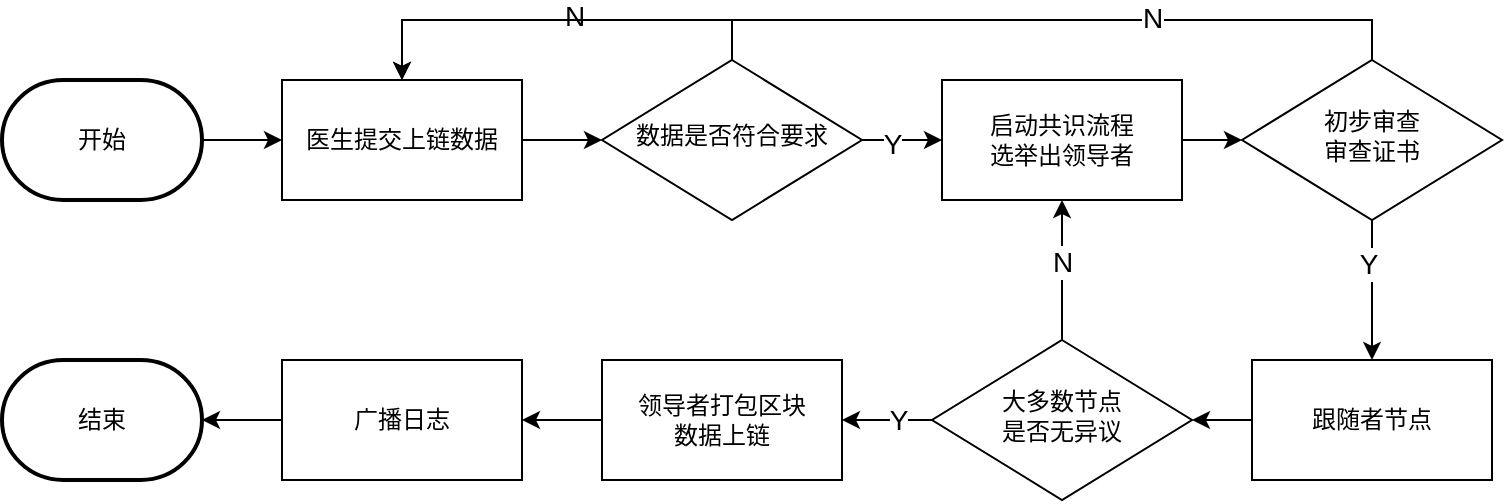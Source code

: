 <mxfile version="24.7.7">
  <diagram id="C5RBs43oDa-KdzZeNtuy" name="Page-1">
    <mxGraphModel dx="918" dy="405" grid="0" gridSize="10" guides="1" tooltips="1" connect="1" arrows="1" fold="1" page="1" pageScale="1" pageWidth="827" pageHeight="1169" background="#ffffff" math="0" shadow="0">
      <root>
        <mxCell id="WIyWlLk6GJQsqaUBKTNV-0" />
        <mxCell id="WIyWlLk6GJQsqaUBKTNV-1" parent="WIyWlLk6GJQsqaUBKTNV-0" />
        <mxCell id="4JAetmsLsJ_8fOFFl9h7-6" style="edgeStyle=orthogonalEdgeStyle;rounded=0;orthogonalLoop=1;jettySize=auto;html=1;exitX=0.5;exitY=0;exitDx=0;exitDy=0;entryX=0.5;entryY=0;entryDx=0;entryDy=0;" edge="1" parent="WIyWlLk6GJQsqaUBKTNV-1" source="WIyWlLk6GJQsqaUBKTNV-6" target="4JAetmsLsJ_8fOFFl9h7-3">
          <mxGeometry relative="1" as="geometry" />
        </mxCell>
        <mxCell id="4JAetmsLsJ_8fOFFl9h7-7" value="&lt;font style=&quot;font-size: 14px;&quot;&gt;N&lt;/font&gt;" style="edgeLabel;html=1;align=center;verticalAlign=middle;resizable=0;points=[];" vertex="1" connectable="0" parent="4JAetmsLsJ_8fOFFl9h7-6">
          <mxGeometry x="-0.079" y="-2" relative="1" as="geometry">
            <mxPoint as="offset" />
          </mxGeometry>
        </mxCell>
        <mxCell id="4JAetmsLsJ_8fOFFl9h7-10" style="edgeStyle=orthogonalEdgeStyle;rounded=0;orthogonalLoop=1;jettySize=auto;html=1;exitX=1;exitY=0.5;exitDx=0;exitDy=0;entryX=0;entryY=0.5;entryDx=0;entryDy=0;" edge="1" parent="WIyWlLk6GJQsqaUBKTNV-1" source="WIyWlLk6GJQsqaUBKTNV-6" target="4JAetmsLsJ_8fOFFl9h7-9">
          <mxGeometry relative="1" as="geometry" />
        </mxCell>
        <mxCell id="4JAetmsLsJ_8fOFFl9h7-11" value="&lt;font style=&quot;font-size: 14px;&quot;&gt;Y&lt;/font&gt;" style="edgeLabel;html=1;align=center;verticalAlign=middle;resizable=0;points=[];" vertex="1" connectable="0" parent="4JAetmsLsJ_8fOFFl9h7-10">
          <mxGeometry x="-0.251" y="-2" relative="1" as="geometry">
            <mxPoint as="offset" />
          </mxGeometry>
        </mxCell>
        <mxCell id="WIyWlLk6GJQsqaUBKTNV-6" value="数据是否符合要求" style="rhombus;whiteSpace=wrap;html=1;shadow=0;fontFamily=Helvetica;fontSize=12;align=center;strokeWidth=1;spacing=6;spacingTop=-4;" parent="WIyWlLk6GJQsqaUBKTNV-1" vertex="1">
          <mxGeometry x="340" y="50" width="130" height="80" as="geometry" />
        </mxCell>
        <mxCell id="4JAetmsLsJ_8fOFFl9h7-4" style="edgeStyle=orthogonalEdgeStyle;rounded=0;orthogonalLoop=1;jettySize=auto;html=1;exitX=1;exitY=0.5;exitDx=0;exitDy=0;exitPerimeter=0;entryX=0;entryY=0.5;entryDx=0;entryDy=0;" edge="1" parent="WIyWlLk6GJQsqaUBKTNV-1" source="4JAetmsLsJ_8fOFFl9h7-0" target="4JAetmsLsJ_8fOFFl9h7-3">
          <mxGeometry relative="1" as="geometry" />
        </mxCell>
        <mxCell id="4JAetmsLsJ_8fOFFl9h7-0" value="开始" style="strokeWidth=2;html=1;shape=mxgraph.flowchart.terminator;whiteSpace=wrap;" vertex="1" parent="WIyWlLk6GJQsqaUBKTNV-1">
          <mxGeometry x="40" y="60" width="100" height="60" as="geometry" />
        </mxCell>
        <mxCell id="4JAetmsLsJ_8fOFFl9h7-1" value="结束" style="strokeWidth=2;html=1;shape=mxgraph.flowchart.terminator;whiteSpace=wrap;" vertex="1" parent="WIyWlLk6GJQsqaUBKTNV-1">
          <mxGeometry x="40" y="200" width="100" height="60" as="geometry" />
        </mxCell>
        <mxCell id="4JAetmsLsJ_8fOFFl9h7-5" style="edgeStyle=orthogonalEdgeStyle;rounded=0;orthogonalLoop=1;jettySize=auto;html=1;exitX=1;exitY=0.5;exitDx=0;exitDy=0;entryX=0;entryY=0.5;entryDx=0;entryDy=0;" edge="1" parent="WIyWlLk6GJQsqaUBKTNV-1" source="4JAetmsLsJ_8fOFFl9h7-3" target="WIyWlLk6GJQsqaUBKTNV-6">
          <mxGeometry relative="1" as="geometry" />
        </mxCell>
        <mxCell id="4JAetmsLsJ_8fOFFl9h7-3" value="医生提交上链数据" style="rounded=0;whiteSpace=wrap;html=1;" vertex="1" parent="WIyWlLk6GJQsqaUBKTNV-1">
          <mxGeometry x="180" y="60" width="120" height="60" as="geometry" />
        </mxCell>
        <mxCell id="4JAetmsLsJ_8fOFFl9h7-13" style="edgeStyle=orthogonalEdgeStyle;rounded=0;orthogonalLoop=1;jettySize=auto;html=1;exitX=1;exitY=0.5;exitDx=0;exitDy=0;entryX=0;entryY=0.5;entryDx=0;entryDy=0;" edge="1" parent="WIyWlLk6GJQsqaUBKTNV-1" source="4JAetmsLsJ_8fOFFl9h7-9" target="4JAetmsLsJ_8fOFFl9h7-12">
          <mxGeometry relative="1" as="geometry" />
        </mxCell>
        <mxCell id="4JAetmsLsJ_8fOFFl9h7-9" value="启动共识流程&lt;div&gt;选举出领导者&lt;/div&gt;" style="rounded=0;whiteSpace=wrap;html=1;" vertex="1" parent="WIyWlLk6GJQsqaUBKTNV-1">
          <mxGeometry x="510" y="60" width="120" height="60" as="geometry" />
        </mxCell>
        <mxCell id="4JAetmsLsJ_8fOFFl9h7-14" style="edgeStyle=orthogonalEdgeStyle;rounded=0;orthogonalLoop=1;jettySize=auto;html=1;exitX=0.5;exitY=0;exitDx=0;exitDy=0;entryX=0.5;entryY=0;entryDx=0;entryDy=0;" edge="1" parent="WIyWlLk6GJQsqaUBKTNV-1" source="4JAetmsLsJ_8fOFFl9h7-12" target="4JAetmsLsJ_8fOFFl9h7-3">
          <mxGeometry relative="1" as="geometry" />
        </mxCell>
        <mxCell id="4JAetmsLsJ_8fOFFl9h7-15" value="&lt;font style=&quot;font-size: 14px;&quot;&gt;N&lt;/font&gt;" style="edgeLabel;html=1;align=center;verticalAlign=middle;resizable=0;points=[];" vertex="1" connectable="0" parent="4JAetmsLsJ_8fOFFl9h7-14">
          <mxGeometry x="-0.512" y="-1" relative="1" as="geometry">
            <mxPoint as="offset" />
          </mxGeometry>
        </mxCell>
        <mxCell id="4JAetmsLsJ_8fOFFl9h7-17" style="edgeStyle=orthogonalEdgeStyle;rounded=0;orthogonalLoop=1;jettySize=auto;html=1;exitX=0.5;exitY=1;exitDx=0;exitDy=0;entryX=0.5;entryY=0;entryDx=0;entryDy=0;" edge="1" parent="WIyWlLk6GJQsqaUBKTNV-1" source="4JAetmsLsJ_8fOFFl9h7-12" target="4JAetmsLsJ_8fOFFl9h7-16">
          <mxGeometry relative="1" as="geometry" />
        </mxCell>
        <mxCell id="4JAetmsLsJ_8fOFFl9h7-18" value="&lt;font style=&quot;font-size: 14px;&quot;&gt;Y&lt;/font&gt;" style="edgeLabel;html=1;align=center;verticalAlign=middle;resizable=0;points=[];" vertex="1" connectable="0" parent="4JAetmsLsJ_8fOFFl9h7-17">
          <mxGeometry x="-0.386" y="-2" relative="1" as="geometry">
            <mxPoint as="offset" />
          </mxGeometry>
        </mxCell>
        <mxCell id="4JAetmsLsJ_8fOFFl9h7-12" value="初步审查&lt;div&gt;审查证书&lt;/div&gt;" style="rhombus;whiteSpace=wrap;html=1;shadow=0;fontFamily=Helvetica;fontSize=12;align=center;strokeWidth=1;spacing=6;spacingTop=-4;" vertex="1" parent="WIyWlLk6GJQsqaUBKTNV-1">
          <mxGeometry x="660" y="50" width="130" height="80" as="geometry" />
        </mxCell>
        <mxCell id="4JAetmsLsJ_8fOFFl9h7-20" style="edgeStyle=orthogonalEdgeStyle;rounded=0;orthogonalLoop=1;jettySize=auto;html=1;exitX=0;exitY=0.5;exitDx=0;exitDy=0;entryX=1;entryY=0.5;entryDx=0;entryDy=0;" edge="1" parent="WIyWlLk6GJQsqaUBKTNV-1" source="4JAetmsLsJ_8fOFFl9h7-16" target="4JAetmsLsJ_8fOFFl9h7-19">
          <mxGeometry relative="1" as="geometry" />
        </mxCell>
        <mxCell id="4JAetmsLsJ_8fOFFl9h7-16" value="跟随者节点" style="rounded=0;whiteSpace=wrap;html=1;" vertex="1" parent="WIyWlLk6GJQsqaUBKTNV-1">
          <mxGeometry x="665" y="200" width="120" height="60" as="geometry" />
        </mxCell>
        <mxCell id="4JAetmsLsJ_8fOFFl9h7-21" style="edgeStyle=orthogonalEdgeStyle;rounded=0;orthogonalLoop=1;jettySize=auto;html=1;exitX=0.5;exitY=0;exitDx=0;exitDy=0;entryX=0.5;entryY=1;entryDx=0;entryDy=0;" edge="1" parent="WIyWlLk6GJQsqaUBKTNV-1" source="4JAetmsLsJ_8fOFFl9h7-19" target="4JAetmsLsJ_8fOFFl9h7-9">
          <mxGeometry relative="1" as="geometry" />
        </mxCell>
        <mxCell id="4JAetmsLsJ_8fOFFl9h7-22" value="&lt;font style=&quot;font-size: 14px;&quot;&gt;N&lt;/font&gt;" style="edgeLabel;html=1;align=center;verticalAlign=middle;resizable=0;points=[];" vertex="1" connectable="0" parent="4JAetmsLsJ_8fOFFl9h7-21">
          <mxGeometry x="0.135" relative="1" as="geometry">
            <mxPoint as="offset" />
          </mxGeometry>
        </mxCell>
        <mxCell id="4JAetmsLsJ_8fOFFl9h7-24" style="edgeStyle=orthogonalEdgeStyle;rounded=0;orthogonalLoop=1;jettySize=auto;html=1;exitX=0;exitY=0.5;exitDx=0;exitDy=0;entryX=1;entryY=0.5;entryDx=0;entryDy=0;" edge="1" parent="WIyWlLk6GJQsqaUBKTNV-1" source="4JAetmsLsJ_8fOFFl9h7-19" target="4JAetmsLsJ_8fOFFl9h7-23">
          <mxGeometry relative="1" as="geometry" />
        </mxCell>
        <mxCell id="4JAetmsLsJ_8fOFFl9h7-25" value="&lt;font style=&quot;font-size: 14px;&quot;&gt;Y&lt;/font&gt;" style="edgeLabel;html=1;align=center;verticalAlign=middle;resizable=0;points=[];" vertex="1" connectable="0" parent="4JAetmsLsJ_8fOFFl9h7-24">
          <mxGeometry x="-0.243" relative="1" as="geometry">
            <mxPoint as="offset" />
          </mxGeometry>
        </mxCell>
        <mxCell id="4JAetmsLsJ_8fOFFl9h7-19" value="大多数节点&lt;div&gt;是否无异议&lt;/div&gt;" style="rhombus;whiteSpace=wrap;html=1;shadow=0;fontFamily=Helvetica;fontSize=12;align=center;strokeWidth=1;spacing=6;spacingTop=-4;" vertex="1" parent="WIyWlLk6GJQsqaUBKTNV-1">
          <mxGeometry x="505" y="190" width="130" height="80" as="geometry" />
        </mxCell>
        <mxCell id="4JAetmsLsJ_8fOFFl9h7-27" style="edgeStyle=orthogonalEdgeStyle;rounded=0;orthogonalLoop=1;jettySize=auto;html=1;exitX=0;exitY=0.5;exitDx=0;exitDy=0;entryX=1;entryY=0.5;entryDx=0;entryDy=0;" edge="1" parent="WIyWlLk6GJQsqaUBKTNV-1" source="4JAetmsLsJ_8fOFFl9h7-23" target="4JAetmsLsJ_8fOFFl9h7-26">
          <mxGeometry relative="1" as="geometry" />
        </mxCell>
        <mxCell id="4JAetmsLsJ_8fOFFl9h7-23" value="领导者打包区块&lt;div&gt;数据上链&lt;/div&gt;" style="rounded=0;whiteSpace=wrap;html=1;" vertex="1" parent="WIyWlLk6GJQsqaUBKTNV-1">
          <mxGeometry x="340" y="200" width="120" height="60" as="geometry" />
        </mxCell>
        <mxCell id="4JAetmsLsJ_8fOFFl9h7-26" value="广播日志" style="rounded=0;whiteSpace=wrap;html=1;" vertex="1" parent="WIyWlLk6GJQsqaUBKTNV-1">
          <mxGeometry x="180" y="200" width="120" height="60" as="geometry" />
        </mxCell>
        <mxCell id="4JAetmsLsJ_8fOFFl9h7-28" style="edgeStyle=orthogonalEdgeStyle;rounded=0;orthogonalLoop=1;jettySize=auto;html=1;exitX=0;exitY=0.5;exitDx=0;exitDy=0;entryX=1;entryY=0.5;entryDx=0;entryDy=0;entryPerimeter=0;" edge="1" parent="WIyWlLk6GJQsqaUBKTNV-1" source="4JAetmsLsJ_8fOFFl9h7-26" target="4JAetmsLsJ_8fOFFl9h7-1">
          <mxGeometry relative="1" as="geometry" />
        </mxCell>
      </root>
    </mxGraphModel>
  </diagram>
</mxfile>

